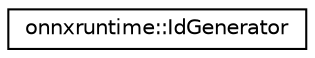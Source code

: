 digraph "Graphical Class Hierarchy"
{
  edge [fontname="Helvetica",fontsize="10",labelfontname="Helvetica",labelfontsize="10"];
  node [fontname="Helvetica",fontsize="10",shape=record];
  rankdir="LR";
  Node0 [label="onnxruntime::IdGenerator",height=0.2,width=0.4,color="black", fillcolor="white", style="filled",URL="$classonnxruntime_1_1IdGenerator.html"];
}
